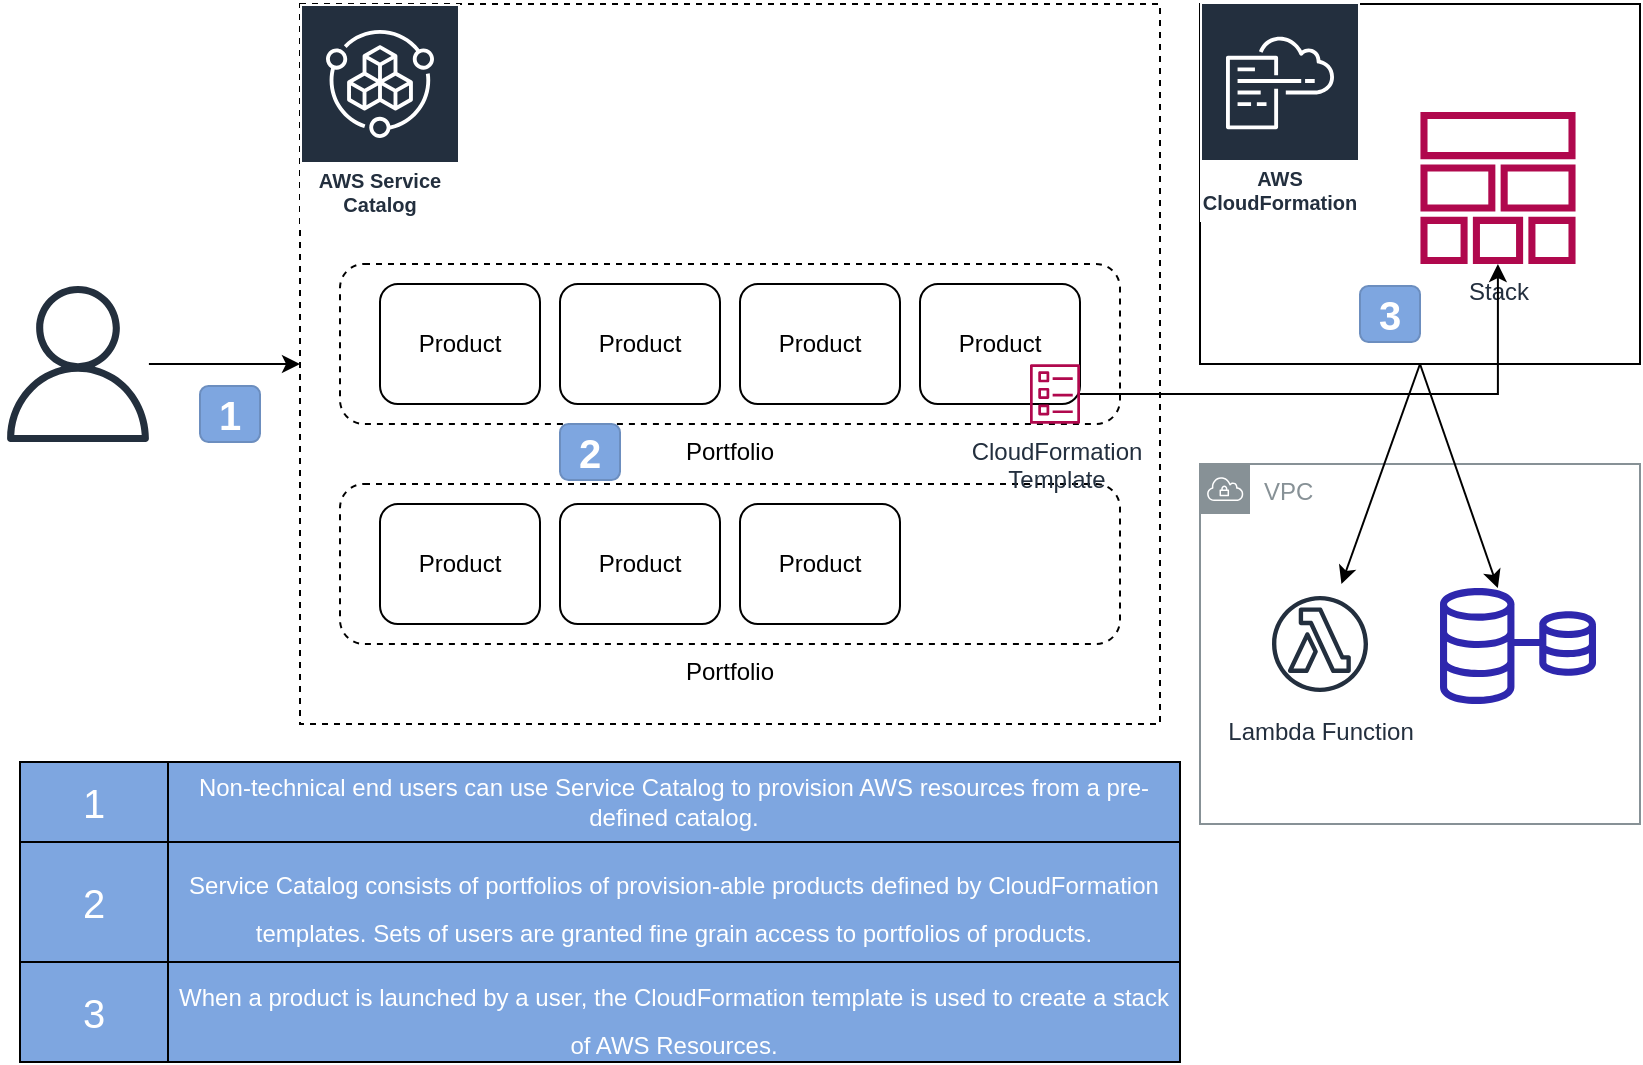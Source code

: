 <mxfile version="20.4.0" type="device"><diagram id="w-yLr4qxuldYbZBFLHip" name="Page-1"><mxGraphModel dx="946" dy="589" grid="0" gridSize="10" guides="1" tooltips="1" connect="1" arrows="1" fold="1" page="1" pageScale="1" pageWidth="850" pageHeight="1100" math="0" shadow="0"><root><mxCell id="0"/><mxCell id="1" parent="0"/><mxCell id="MozZJl-K7KaMgDEBe83o-19" value="VPC" style="sketch=0;outlineConnect=0;gradientColor=none;html=1;whiteSpace=wrap;fontSize=12;fontStyle=0;shape=mxgraph.aws4.group;grIcon=mxgraph.aws4.group_vpc;strokeColor=#879196;fillColor=none;verticalAlign=top;align=left;spacingLeft=30;fontColor=#879196;dashed=0;" vertex="1" parent="1"><mxGeometry x="608" y="299" width="220" height="180" as="geometry"/></mxCell><mxCell id="MozZJl-K7KaMgDEBe83o-23" value="" style="rounded=0;orthogonalLoop=1;jettySize=auto;html=1;exitX=0.5;exitY=1;exitDx=0;exitDy=0;" edge="1" parent="1" source="MozZJl-K7KaMgDEBe83o-14" target="MozZJl-K7KaMgDEBe83o-22"><mxGeometry relative="1" as="geometry"/></mxCell><mxCell id="MozZJl-K7KaMgDEBe83o-14" value="" style="rounded=0;whiteSpace=wrap;html=1;" vertex="1" parent="1"><mxGeometry x="608" y="69" width="220" height="180" as="geometry"/></mxCell><mxCell id="MozZJl-K7KaMgDEBe83o-1" value="" style="rounded=0;whiteSpace=wrap;html=1;dashed=1;" vertex="1" parent="1"><mxGeometry x="158" y="69" width="430" height="360" as="geometry"/></mxCell><mxCell id="MozZJl-K7KaMgDEBe83o-2" value="AWS Service Catalog" style="sketch=0;outlineConnect=0;fontColor=#232F3E;gradientColor=none;strokeColor=#ffffff;fillColor=#232F3E;dashed=0;verticalLabelPosition=middle;verticalAlign=bottom;align=center;html=1;whiteSpace=wrap;fontSize=10;fontStyle=1;spacing=3;shape=mxgraph.aws4.productIcon;prIcon=mxgraph.aws4.service_catalog;" vertex="1" parent="1"><mxGeometry x="158" y="69" width="80" height="110" as="geometry"/></mxCell><mxCell id="MozZJl-K7KaMgDEBe83o-3" value="Portfolio" style="rounded=1;whiteSpace=wrap;html=1;dashed=1;labelPosition=center;verticalLabelPosition=bottom;align=center;verticalAlign=top;" vertex="1" parent="1"><mxGeometry x="178" y="199" width="390" height="80" as="geometry"/></mxCell><mxCell id="MozZJl-K7KaMgDEBe83o-4" value="Portfolio" style="rounded=1;whiteSpace=wrap;html=1;dashed=1;labelPosition=center;verticalLabelPosition=bottom;align=center;verticalAlign=top;" vertex="1" parent="1"><mxGeometry x="178" y="309" width="390" height="80" as="geometry"/></mxCell><mxCell id="MozZJl-K7KaMgDEBe83o-6" value="Product" style="rounded=1;whiteSpace=wrap;html=1;" vertex="1" parent="1"><mxGeometry x="198" y="209" width="80" height="60" as="geometry"/></mxCell><mxCell id="MozZJl-K7KaMgDEBe83o-7" value="Product" style="rounded=1;whiteSpace=wrap;html=1;" vertex="1" parent="1"><mxGeometry x="288" y="209" width="80" height="60" as="geometry"/></mxCell><mxCell id="MozZJl-K7KaMgDEBe83o-8" value="Product" style="rounded=1;whiteSpace=wrap;html=1;" vertex="1" parent="1"><mxGeometry x="378" y="209" width="80" height="60" as="geometry"/></mxCell><mxCell id="MozZJl-K7KaMgDEBe83o-9" value="Product" style="rounded=1;whiteSpace=wrap;html=1;" vertex="1" parent="1"><mxGeometry x="468" y="209" width="80" height="60" as="geometry"/></mxCell><mxCell id="MozZJl-K7KaMgDEBe83o-10" value="Product" style="rounded=1;whiteSpace=wrap;html=1;" vertex="1" parent="1"><mxGeometry x="198" y="319" width="80" height="60" as="geometry"/></mxCell><mxCell id="MozZJl-K7KaMgDEBe83o-11" value="Product" style="rounded=1;whiteSpace=wrap;html=1;" vertex="1" parent="1"><mxGeometry x="288" y="319" width="80" height="60" as="geometry"/></mxCell><mxCell id="MozZJl-K7KaMgDEBe83o-12" value="Product" style="rounded=1;whiteSpace=wrap;html=1;" vertex="1" parent="1"><mxGeometry x="378" y="319" width="80" height="60" as="geometry"/></mxCell><mxCell id="MozZJl-K7KaMgDEBe83o-13" value="AWS CloudFormation" style="sketch=0;outlineConnect=0;fontColor=#232F3E;gradientColor=none;strokeColor=#ffffff;fillColor=#232F3E;dashed=0;verticalLabelPosition=middle;verticalAlign=bottom;align=center;html=1;whiteSpace=wrap;fontSize=10;fontStyle=1;spacing=3;shape=mxgraph.aws4.productIcon;prIcon=mxgraph.aws4.cloudformation;" vertex="1" parent="1"><mxGeometry x="608" y="68" width="80" height="110" as="geometry"/></mxCell><mxCell id="MozZJl-K7KaMgDEBe83o-15" value="Stack" style="sketch=0;outlineConnect=0;fontColor=#232F3E;gradientColor=none;fillColor=#B0084D;strokeColor=none;dashed=0;verticalLabelPosition=bottom;verticalAlign=top;align=center;html=1;fontSize=12;fontStyle=0;aspect=fixed;pointerEvents=1;shape=mxgraph.aws4.stack;" vertex="1" parent="1"><mxGeometry x="718" y="123" width="78" height="76" as="geometry"/></mxCell><mxCell id="MozZJl-K7KaMgDEBe83o-18" value="" style="edgeStyle=orthogonalEdgeStyle;rounded=0;orthogonalLoop=1;jettySize=auto;html=1;" edge="1" parent="1" source="MozZJl-K7KaMgDEBe83o-17" target="MozZJl-K7KaMgDEBe83o-15"><mxGeometry relative="1" as="geometry"/></mxCell><mxCell id="MozZJl-K7KaMgDEBe83o-17" value="CloudFormation&lt;br&gt;Template" style="sketch=0;outlineConnect=0;fontColor=#232F3E;gradientColor=none;fillColor=#B0084D;strokeColor=none;dashed=0;verticalLabelPosition=bottom;verticalAlign=top;align=center;html=1;fontSize=12;fontStyle=0;aspect=fixed;pointerEvents=1;shape=mxgraph.aws4.template;" vertex="1" parent="1"><mxGeometry x="523" y="249" width="25" height="30" as="geometry"/></mxCell><mxCell id="MozZJl-K7KaMgDEBe83o-21" value="Lambda Function" style="sketch=0;outlineConnect=0;fontColor=#232F3E;gradientColor=none;strokeColor=#232F3E;fillColor=#ffffff;dashed=0;verticalLabelPosition=bottom;verticalAlign=top;align=center;html=1;fontSize=12;fontStyle=0;aspect=fixed;shape=mxgraph.aws4.resourceIcon;resIcon=mxgraph.aws4.lambda_function;" vertex="1" parent="1"><mxGeometry x="638" y="359" width="60" height="60" as="geometry"/></mxCell><mxCell id="MozZJl-K7KaMgDEBe83o-22" value="" style="sketch=0;outlineConnect=0;fontColor=#232F3E;gradientColor=none;fillColor=#2E27AD;strokeColor=none;dashed=0;verticalLabelPosition=bottom;verticalAlign=top;align=center;html=1;fontSize=12;fontStyle=0;aspect=fixed;pointerEvents=1;shape=mxgraph.aws4.rds_multi_az;" vertex="1" parent="1"><mxGeometry x="728" y="361" width="78" height="58" as="geometry"/></mxCell><mxCell id="MozZJl-K7KaMgDEBe83o-24" value="" style="rounded=0;orthogonalLoop=1;jettySize=auto;html=1;exitX=0.5;exitY=1;exitDx=0;exitDy=0;" edge="1" parent="1" source="MozZJl-K7KaMgDEBe83o-14" target="MozZJl-K7KaMgDEBe83o-21"><mxGeometry relative="1" as="geometry"><mxPoint x="728" y="259" as="sourcePoint"/><mxPoint x="777" y="371.034" as="targetPoint"/></mxGeometry></mxCell><mxCell id="MozZJl-K7KaMgDEBe83o-26" value="1" style="rounded=1;whiteSpace=wrap;html=1;fillColor=#7EA6E0;strokeColor=#6c8ebf;fontColor=#FFFFFF;fontSize=20;fontStyle=1" vertex="1" parent="1"><mxGeometry x="108" y="260" width="30" height="28" as="geometry"/></mxCell><mxCell id="MozZJl-K7KaMgDEBe83o-28" value="" style="edgeStyle=none;rounded=0;orthogonalLoop=1;jettySize=auto;html=1;fontSize=20;fontColor=#FFFFFF;entryX=0;entryY=0.5;entryDx=0;entryDy=0;" edge="1" parent="1" source="MozZJl-K7KaMgDEBe83o-27" target="MozZJl-K7KaMgDEBe83o-1"><mxGeometry relative="1" as="geometry"/></mxCell><mxCell id="MozZJl-K7KaMgDEBe83o-27" value="" style="sketch=0;outlineConnect=0;fontColor=#232F3E;gradientColor=none;fillColor=#232F3D;strokeColor=none;dashed=0;verticalLabelPosition=bottom;verticalAlign=top;align=center;html=1;fontSize=12;fontStyle=0;aspect=fixed;pointerEvents=1;shape=mxgraph.aws4.user;" vertex="1" parent="1"><mxGeometry x="8" y="210" width="78" height="78" as="geometry"/></mxCell><mxCell id="MozZJl-K7KaMgDEBe83o-29" value="2" style="rounded=1;whiteSpace=wrap;html=1;fillColor=#7EA6E0;strokeColor=#6c8ebf;fontColor=#FFFFFF;fontSize=20;fontStyle=1" vertex="1" parent="1"><mxGeometry x="288" y="279" width="30" height="28" as="geometry"/></mxCell><mxCell id="MozZJl-K7KaMgDEBe83o-30" value="3" style="rounded=1;whiteSpace=wrap;html=1;fillColor=#7EA6E0;strokeColor=#6c8ebf;fontColor=#FFFFFF;fontSize=20;fontStyle=1" vertex="1" parent="1"><mxGeometry x="688" y="210" width="30" height="28" as="geometry"/></mxCell><mxCell id="MozZJl-K7KaMgDEBe83o-31" value="" style="shape=table;startSize=0;container=1;collapsible=0;childLayout=tableLayout;fontSize=20;fontColor=#FFFFFF;fillColor=#7EA6E0;" vertex="1" parent="1"><mxGeometry x="18" y="448" width="580" height="150" as="geometry"/></mxCell><mxCell id="MozZJl-K7KaMgDEBe83o-32" value="" style="shape=tableRow;horizontal=0;startSize=0;swimlaneHead=0;swimlaneBody=0;top=0;left=0;bottom=0;right=0;collapsible=0;dropTarget=0;fillColor=none;points=[[0,0.5],[1,0.5]];portConstraint=eastwest;fontSize=20;fontColor=#FFFFFF;" vertex="1" parent="MozZJl-K7KaMgDEBe83o-31"><mxGeometry width="580" height="40" as="geometry"/></mxCell><mxCell id="MozZJl-K7KaMgDEBe83o-33" value="1" style="shape=partialRectangle;html=1;whiteSpace=wrap;connectable=0;overflow=hidden;fillColor=none;top=0;left=0;bottom=0;right=0;pointerEvents=1;fontSize=20;fontColor=#FFFFFF;" vertex="1" parent="MozZJl-K7KaMgDEBe83o-32"><mxGeometry width="74" height="40" as="geometry"><mxRectangle width="74" height="40" as="alternateBounds"/></mxGeometry></mxCell><mxCell id="MozZJl-K7KaMgDEBe83o-34" value="Non-technical end users can use Service Catalog to provision AWS resources from a pre-defined catalog." style="shape=partialRectangle;html=1;whiteSpace=wrap;connectable=0;overflow=hidden;fillColor=none;top=0;left=0;bottom=0;right=0;pointerEvents=1;fontSize=12;fontColor=#FFFFFF;" vertex="1" parent="MozZJl-K7KaMgDEBe83o-32"><mxGeometry x="74" width="506" height="40" as="geometry"><mxRectangle width="506" height="40" as="alternateBounds"/></mxGeometry></mxCell><mxCell id="MozZJl-K7KaMgDEBe83o-35" value="" style="shape=tableRow;horizontal=0;startSize=0;swimlaneHead=0;swimlaneBody=0;top=0;left=0;bottom=0;right=0;collapsible=0;dropTarget=0;fillColor=none;points=[[0,0.5],[1,0.5]];portConstraint=eastwest;fontSize=20;fontColor=#FFFFFF;" vertex="1" parent="MozZJl-K7KaMgDEBe83o-31"><mxGeometry y="40" width="580" height="60" as="geometry"/></mxCell><mxCell id="MozZJl-K7KaMgDEBe83o-36" value="2" style="shape=partialRectangle;html=1;whiteSpace=wrap;connectable=0;overflow=hidden;fillColor=none;top=0;left=0;bottom=0;right=0;pointerEvents=1;fontSize=20;fontColor=#FFFFFF;" vertex="1" parent="MozZJl-K7KaMgDEBe83o-35"><mxGeometry width="74" height="60" as="geometry"><mxRectangle width="74" height="60" as="alternateBounds"/></mxGeometry></mxCell><mxCell id="MozZJl-K7KaMgDEBe83o-37" value="&lt;font style=&quot;font-size: 12px;&quot;&gt;Service Catalog consists of portfolios of provision-able products defined by CloudFormation templates. Sets of users are granted fine grain access to portfolios of products.&lt;/font&gt;" style="shape=partialRectangle;html=1;whiteSpace=wrap;connectable=0;overflow=hidden;fillColor=none;top=0;left=0;bottom=0;right=0;pointerEvents=1;fontSize=20;fontColor=#FFFFFF;verticalAlign=middle;horizontal=1;" vertex="1" parent="MozZJl-K7KaMgDEBe83o-35"><mxGeometry x="74" width="506" height="60" as="geometry"><mxRectangle width="506" height="60" as="alternateBounds"/></mxGeometry></mxCell><mxCell id="MozZJl-K7KaMgDEBe83o-38" value="" style="shape=tableRow;horizontal=0;startSize=0;swimlaneHead=0;swimlaneBody=0;top=0;left=0;bottom=0;right=0;collapsible=0;dropTarget=0;fillColor=none;points=[[0,0.5],[1,0.5]];portConstraint=eastwest;fontSize=20;fontColor=#FFFFFF;" vertex="1" parent="MozZJl-K7KaMgDEBe83o-31"><mxGeometry y="100" width="580" height="50" as="geometry"/></mxCell><mxCell id="MozZJl-K7KaMgDEBe83o-39" value="3" style="shape=partialRectangle;html=1;whiteSpace=wrap;connectable=0;overflow=hidden;fillColor=none;top=0;left=0;bottom=0;right=0;pointerEvents=1;fontSize=20;fontColor=#FFFFFF;" vertex="1" parent="MozZJl-K7KaMgDEBe83o-38"><mxGeometry width="74" height="50" as="geometry"><mxRectangle width="74" height="50" as="alternateBounds"/></mxGeometry></mxCell><mxCell id="MozZJl-K7KaMgDEBe83o-40" value="&lt;font style=&quot;font-size: 12px;&quot;&gt;When a product is launched by a user, the CloudFormation template is used to create a stack of AWS Resources.&lt;/font&gt;" style="shape=partialRectangle;html=1;whiteSpace=wrap;connectable=0;overflow=hidden;fillColor=none;top=0;left=0;bottom=0;right=0;pointerEvents=1;fontSize=20;fontColor=#FFFFFF;" vertex="1" parent="MozZJl-K7KaMgDEBe83o-38"><mxGeometry x="74" width="506" height="50" as="geometry"><mxRectangle width="506" height="50" as="alternateBounds"/></mxGeometry></mxCell></root></mxGraphModel></diagram></mxfile>